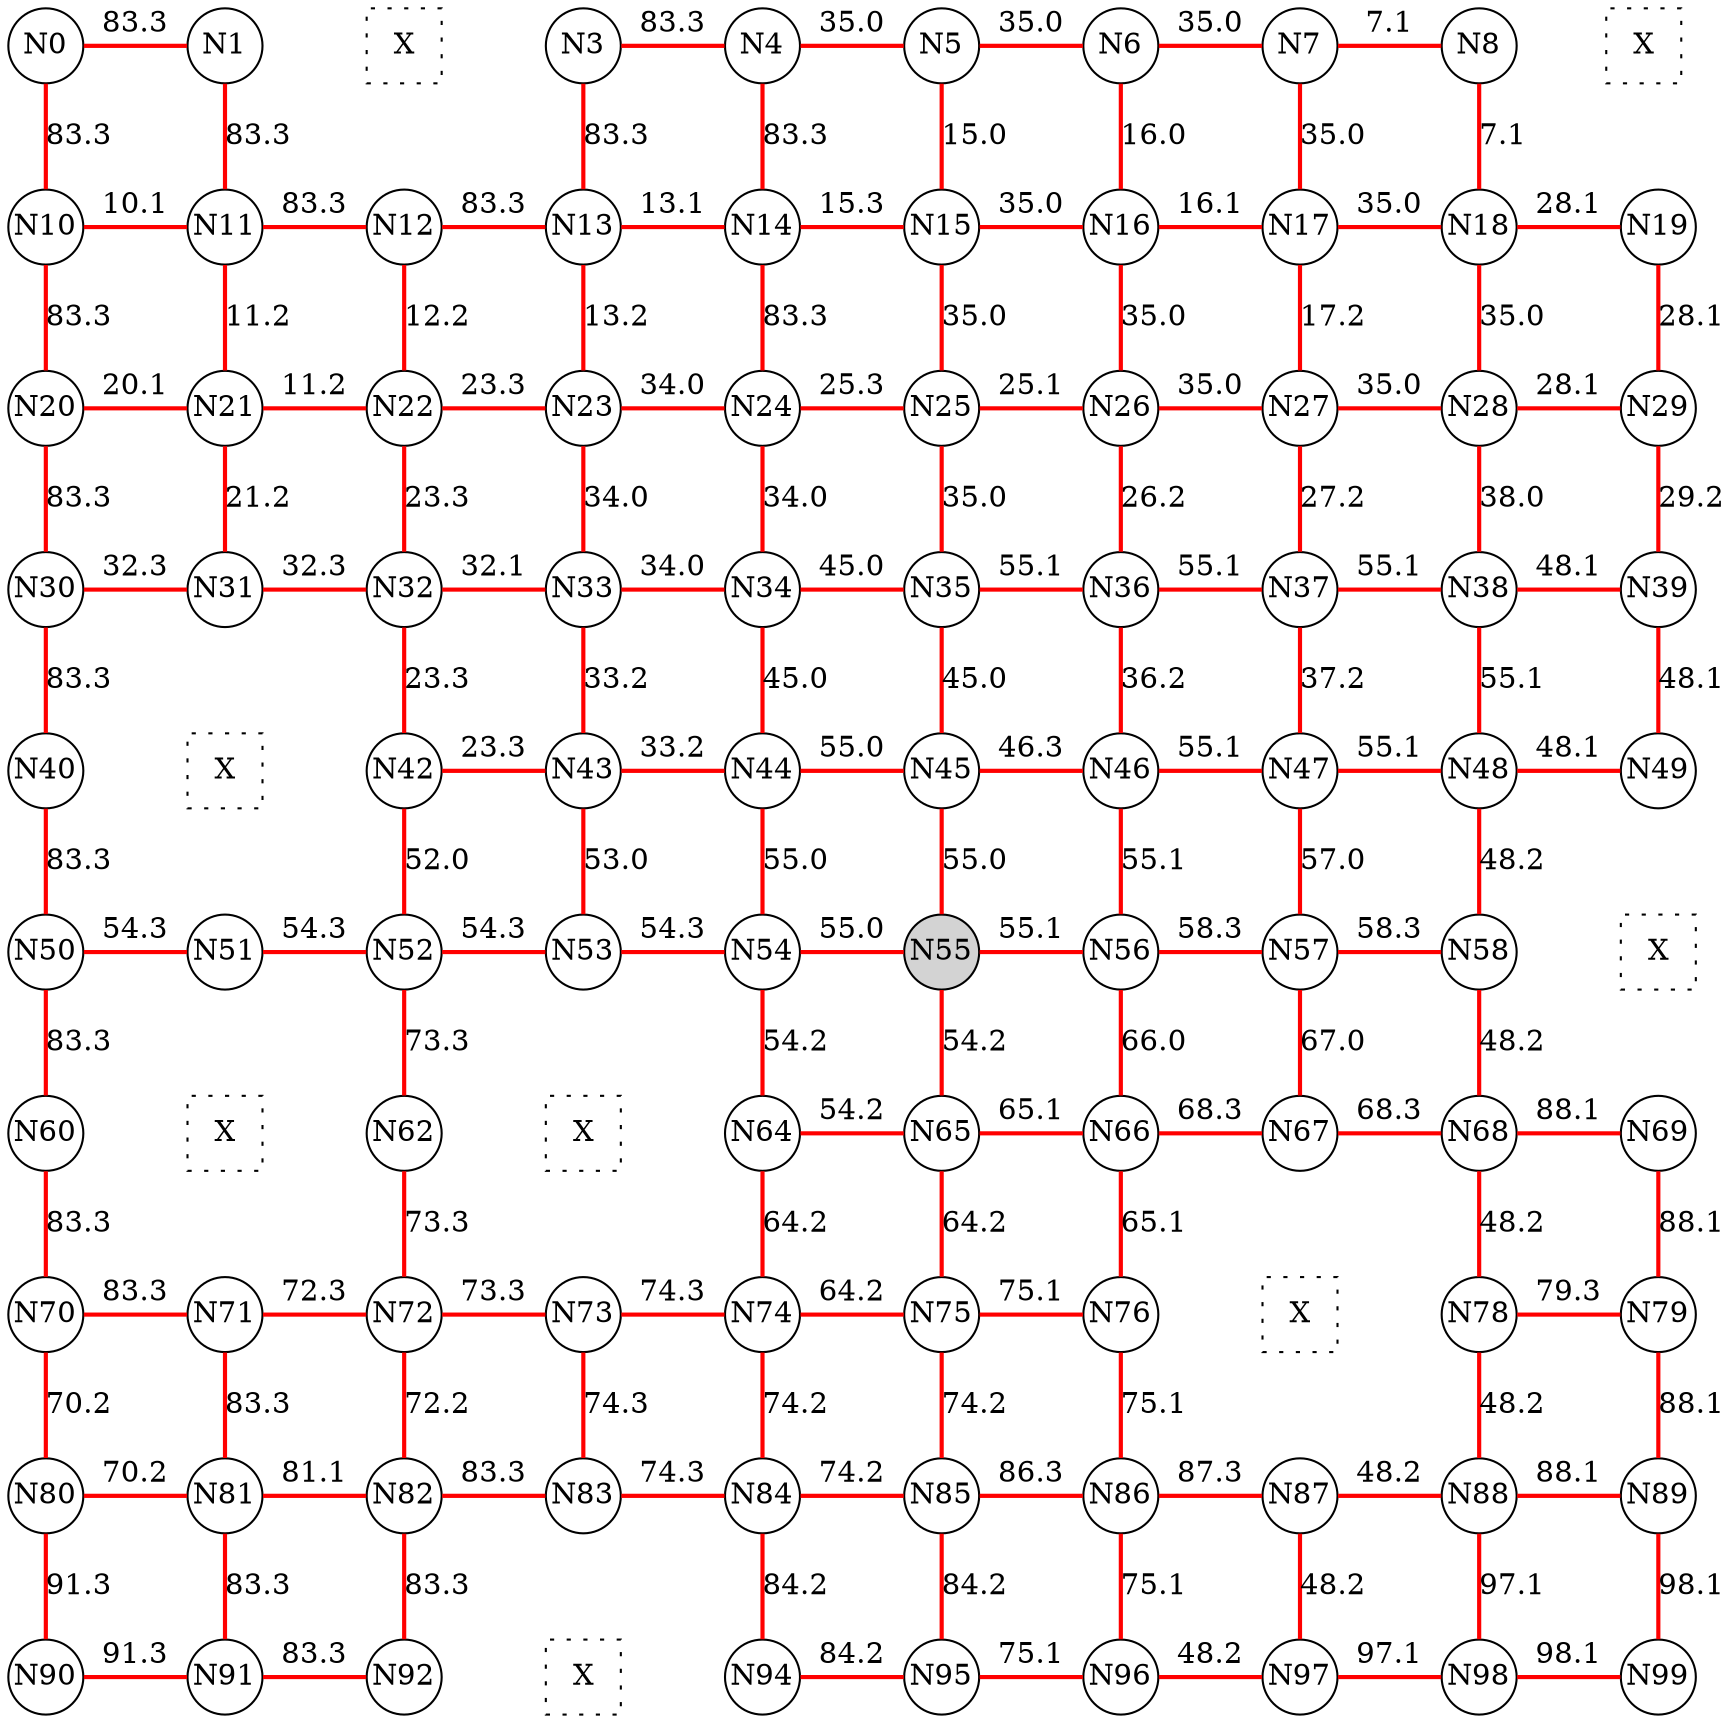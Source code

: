 
 digraph G { graph [layout=dot] 
 {rank=same; N0 [shape=circle, fixedsize=true]; N1 [shape=circle, fixedsize=true]; N2 [shape=square, style=dotted, fixedsize=true, label=X]; N3 [shape=circle, fixedsize=true]; N4 [shape=circle, fixedsize=true]; N5 [shape=circle, fixedsize=true]; N6 [shape=circle, fixedsize=true]; N7 [shape=circle, fixedsize=true]; N8 [shape=circle, fixedsize=true]; N9 [shape=square, style=dotted, fixedsize=true, label=X];  }
 {rank=same; N10 [shape=circle, fixedsize=true]; N11 [shape=circle, fixedsize=true]; N12 [shape=circle, fixedsize=true]; N13 [shape=circle, fixedsize=true]; N14 [shape=circle, fixedsize=true]; N15 [shape=circle, fixedsize=true]; N16 [shape=circle, fixedsize=true]; N17 [shape=circle, fixedsize=true]; N18 [shape=circle, fixedsize=true]; N19 [shape=circle, fixedsize=true];  }
 {rank=same; N20 [shape=circle, fixedsize=true]; N21 [shape=circle, fixedsize=true]; N22 [shape=circle, fixedsize=true]; N23 [shape=circle, fixedsize=true]; N24 [shape=circle, fixedsize=true]; N25 [shape=circle, fixedsize=true]; N26 [shape=circle, fixedsize=true]; N27 [shape=circle, fixedsize=true]; N28 [shape=circle, fixedsize=true]; N29 [shape=circle, fixedsize=true];  }
 {rank=same; N30 [shape=circle, fixedsize=true]; N31 [shape=circle, fixedsize=true]; N32 [shape=circle, fixedsize=true]; N33 [shape=circle, fixedsize=true]; N34 [shape=circle, fixedsize=true]; N35 [shape=circle, fixedsize=true]; N36 [shape=circle, fixedsize=true]; N37 [shape=circle, fixedsize=true]; N38 [shape=circle, fixedsize=true]; N39 [shape=circle, fixedsize=true];  }
 {rank=same; N40 [shape=circle, fixedsize=true]; N41 [shape=square, style=dotted, fixedsize=true, label=X]; N42 [shape=circle, fixedsize=true]; N43 [shape=circle, fixedsize=true]; N44 [shape=circle, fixedsize=true]; N45 [shape=circle, fixedsize=true]; N46 [shape=circle, fixedsize=true]; N47 [shape=circle, fixedsize=true]; N48 [shape=circle, fixedsize=true]; N49 [shape=circle, fixedsize=true];  }
 {rank=same; N50 [shape=circle, fixedsize=true]; N51 [shape=circle, fixedsize=true]; N52 [shape=circle, fixedsize=true]; N53 [shape=circle, fixedsize=true]; N54 [shape=circle, fixedsize=true]; N55 [shape=circle, style=filled, fixedsize=true]; N56 [shape=circle, fixedsize=true]; N57 [shape=circle, fixedsize=true]; N58 [shape=circle, fixedsize=true]; N59 [shape=square, style=dotted, fixedsize=true, label=X];  }
 {rank=same; N60 [shape=circle, fixedsize=true]; N61 [shape=square, style=dotted, fixedsize=true, label=X]; N62 [shape=circle, fixedsize=true]; N63 [shape=square, style=dotted, fixedsize=true, label=X]; N64 [shape=circle, fixedsize=true]; N65 [shape=circle, fixedsize=true]; N66 [shape=circle, fixedsize=true]; N67 [shape=circle, fixedsize=true]; N68 [shape=circle, fixedsize=true]; N69 [shape=circle, fixedsize=true];  }
 {rank=same; N70 [shape=circle, fixedsize=true]; N71 [shape=circle, fixedsize=true]; N72 [shape=circle, fixedsize=true]; N73 [shape=circle, fixedsize=true]; N74 [shape=circle, fixedsize=true]; N75 [shape=circle, fixedsize=true]; N76 [shape=circle, fixedsize=true]; N77 [shape=square, style=dotted, fixedsize=true, label=X]; N78 [shape=circle, fixedsize=true]; N79 [shape=circle, fixedsize=true];  }
 {rank=same; N80 [shape=circle, fixedsize=true]; N81 [shape=circle, fixedsize=true]; N82 [shape=circle, fixedsize=true]; N83 [shape=circle, fixedsize=true]; N84 [shape=circle, fixedsize=true]; N85 [shape=circle, fixedsize=true]; N86 [shape=circle, fixedsize=true]; N87 [shape=circle, fixedsize=true]; N88 [shape=circle, fixedsize=true]; N89 [shape=circle, fixedsize=true];  }
 {rank=same; N90 [shape=circle, fixedsize=true]; N91 [shape=circle, fixedsize=true]; N92 [shape=circle, fixedsize=true]; N93 [shape=square, style=dotted, fixedsize=true, label=X]; N94 [shape=circle, fixedsize=true]; N95 [shape=circle, fixedsize=true]; N96 [shape=circle, fixedsize=true]; N97 [shape=circle, fixedsize=true]; N98 [shape=circle, fixedsize=true]; N99 [shape=circle, fixedsize=true];  }
N0->N1 [dir=none, color=red, style=bold, label="83.3"]
N1->N2 [dir=none, style=invis, label=" "]
N2->N3 [dir=none, style=invis, label=" "]
N3->N4 [dir=none, color=red, style=bold, label="83.3"]
N4->N5 [dir=none, color=red, style=bold, label="35.0"]
N5->N6 [dir=none, color=red, style=bold, label="35.0"]
N6->N7 [dir=none, color=red, style=bold, label="35.0"]
N7->N8 [dir=none, color=red, style=bold, label="7.1"]
N8->N9 [dir=none, style=invis, label=" "]
N10->N11 [dir=none, color=red, style=bold, label="10.1"]
N11->N12 [dir=none, color=red, style=bold, label="83.3"]
N12->N13 [dir=none, color=red, style=bold, label="83.3"]
N13->N14 [dir=none, color=red, style=bold, label="13.1"]
N14->N15 [dir=none, color=red, style=bold, label="15.3"]
N15->N16 [dir=none, color=red, style=bold, label="35.0"]
N16->N17 [dir=none, color=red, style=bold, label="16.1"]
N17->N18 [dir=none, color=red, style=bold, label="35.0"]
N18->N19 [dir=none, color=red, style=bold, label="28.1"]
N20->N21 [dir=none, color=red, style=bold, label="20.1"]
N21->N22 [dir=none, color=red, style=bold, label="11.2"]
N22->N23 [dir=none, color=red, style=bold, label="23.3"]
N23->N24 [dir=none, color=red, style=bold, label="34.0"]
N24->N25 [dir=none, color=red, style=bold, label="25.3"]
N25->N26 [dir=none, color=red, style=bold, label="25.1"]
N26->N27 [dir=none, color=red, style=bold, label="35.0"]
N27->N28 [dir=none, color=red, style=bold, label="35.0"]
N28->N29 [dir=none, color=red, style=bold, label="28.1"]
N30->N31 [dir=none, color=red, style=bold, label="32.3"]
N31->N32 [dir=none, color=red, style=bold, label="32.3"]
N32->N33 [dir=none, color=red, style=bold, label="32.1"]
N33->N34 [dir=none, color=red, style=bold, label="34.0"]
N34->N35 [dir=none, color=red, style=bold, label="45.0"]
N35->N36 [dir=none, color=red, style=bold, label="55.1"]
N36->N37 [dir=none, color=red, style=bold, label="55.1"]
N37->N38 [dir=none, color=red, style=bold, label="55.1"]
N38->N39 [dir=none, color=red, style=bold, label="48.1"]
N40->N41 [dir=none, style=invis, label=" "]
N41->N42 [dir=none, style=invis, label=" "]
N42->N43 [dir=none, color=red, style=bold, label="23.3"]
N43->N44 [dir=none, color=red, style=bold, label="33.2"]
N44->N45 [dir=none, color=red, style=bold, label="55.0"]
N45->N46 [dir=none, color=red, style=bold, label="46.3"]
N46->N47 [dir=none, color=red, style=bold, label="55.1"]
N47->N48 [dir=none, color=red, style=bold, label="55.1"]
N48->N49 [dir=none, color=red, style=bold, label="48.1"]
N50->N51 [dir=none, color=red, style=bold, label="54.3"]
N51->N52 [dir=none, color=red, style=bold, label="54.3"]
N52->N53 [dir=none, color=red, style=bold, label="54.3"]
N53->N54 [dir=none, color=red, style=bold, label="54.3"]
N54->N55 [dir=none, color=red, style=bold, label="55.0"]
N55->N56 [dir=none, color=red, style=bold, label="55.1"]
N56->N57 [dir=none, color=red, style=bold, label="58.3"]
N57->N58 [dir=none, color=red, style=bold, label="58.3"]
N58->N59 [dir=none, style=invis, label=" "]
N60->N61 [dir=none, style=invis, label=" "]
N61->N62 [dir=none, style=invis, label=" "]
N62->N63 [dir=none, style=invis, label=" "]
N63->N64 [dir=none, style=invis, label=" "]
N64->N65 [dir=none, color=red, style=bold, label="54.2"]
N65->N66 [dir=none, color=red, style=bold, label="65.1"]
N66->N67 [dir=none, color=red, style=bold, label="68.3"]
N67->N68 [dir=none, color=red, style=bold, label="68.3"]
N68->N69 [dir=none, color=red, style=bold, label="88.1"]
N70->N71 [dir=none, color=red, style=bold, label="83.3"]
N71->N72 [dir=none, color=red, style=bold, label="72.3"]
N72->N73 [dir=none, color=red, style=bold, label="73.3"]
N73->N74 [dir=none, color=red, style=bold, label="74.3"]
N74->N75 [dir=none, color=red, style=bold, label="64.2"]
N75->N76 [dir=none, color=red, style=bold, label="75.1"]
N76->N77 [dir=none, style=invis, label=" "]
N77->N78 [dir=none, style=invis, label=" "]
N78->N79 [dir=none, color=red, style=bold, label="79.3"]
N80->N81 [dir=none, color=red, style=bold, label="70.2"]
N81->N82 [dir=none, color=red, style=bold, label="81.1"]
N82->N83 [dir=none, color=red, style=bold, label="83.3"]
N83->N84 [dir=none, color=red, style=bold, label="74.3"]
N84->N85 [dir=none, color=red, style=bold, label="74.2"]
N85->N86 [dir=none, color=red, style=bold, label="86.3"]
N86->N87 [dir=none, color=red, style=bold, label="87.3"]
N87->N88 [dir=none, color=red, style=bold, label="48.2"]
N88->N89 [dir=none, color=red, style=bold, label="88.1"]
N90->N91 [dir=none, color=red, style=bold, label="91.3"]
N91->N92 [dir=none, color=red, style=bold, label="83.3"]
N92->N93 [dir=none, style=invis, label=" "]
N93->N94 [dir=none, style=invis, label=" "]
N94->N95 [dir=none, color=red, style=bold, label="84.2"]
N95->N96 [dir=none, color=red, style=bold, label="75.1"]
N96->N97 [dir=none, color=red, style=bold, label="48.2"]
N97->N98 [dir=none, color=red, style=bold, label="97.1"]
N98->N99 [dir=none, color=red, style=bold, label="98.1"]
N0->N10 [dir=none, color=red, style=bold, label="83.3"]
N10->N20 [dir=none, color=red, style=bold, label="83.3"]
N20->N30 [dir=none, color=red, style=bold, label="83.3"]
N30->N40 [dir=none, color=red, style=bold, label="83.3"]
N40->N50 [dir=none, color=red, style=bold, label="83.3"]
N50->N60 [dir=none, color=red, style=bold, label="83.3"]
N60->N70 [dir=none, color=red, style=bold, label="83.3"]
N70->N80 [dir=none, color=red, style=bold, label="70.2"]
N80->N90 [dir=none, color=red, style=bold, label="91.3"]
N1->N11 [dir=none, color=red, style=bold, label="83.3"]
N11->N21 [dir=none, color=red, style=bold, label="11.2"]
N21->N31 [dir=none, color=red, style=bold, label="21.2"]
N31->N41 [dir=none, style=invis, label=" "]
N41->N51 [dir=none, style=invis, label=" "]
N51->N61 [dir=none, style=invis, label=" "]
N61->N71 [dir=none, style=invis, label=" "]
N71->N81 [dir=none, color=red, style=bold, label="83.3"]
N81->N91 [dir=none, color=red, style=bold, label="83.3"]
N2->N12 [dir=none, style=invis, label=" "]
N12->N22 [dir=none, color=red, style=bold, label="12.2"]
N22->N32 [dir=none, color=red, style=bold, label="23.3"]
N32->N42 [dir=none, color=red, style=bold, label="23.3"]
N42->N52 [dir=none, color=red, style=bold, label="52.0"]
N52->N62 [dir=none, color=red, style=bold, label="73.3"]
N62->N72 [dir=none, color=red, style=bold, label="73.3"]
N72->N82 [dir=none, color=red, style=bold, label="72.2"]
N82->N92 [dir=none, color=red, style=bold, label="83.3"]
N3->N13 [dir=none, color=red, style=bold, label="83.3"]
N13->N23 [dir=none, color=red, style=bold, label="13.2"]
N23->N33 [dir=none, color=red, style=bold, label="34.0"]
N33->N43 [dir=none, color=red, style=bold, label="33.2"]
N43->N53 [dir=none, color=red, style=bold, label="53.0"]
N53->N63 [dir=none, style=invis, label=" "]
N63->N73 [dir=none, style=invis, label=" "]
N73->N83 [dir=none, color=red, style=bold, label="74.3"]
N83->N93 [dir=none, style=invis, label=" "]
N4->N14 [dir=none, color=red, style=bold, label="83.3"]
N14->N24 [dir=none, color=red, style=bold, label="83.3"]
N24->N34 [dir=none, color=red, style=bold, label="34.0"]
N34->N44 [dir=none, color=red, style=bold, label="45.0"]
N44->N54 [dir=none, color=red, style=bold, label="55.0"]
N54->N64 [dir=none, color=red, style=bold, label="54.2"]
N64->N74 [dir=none, color=red, style=bold, label="64.2"]
N74->N84 [dir=none, color=red, style=bold, label="74.2"]
N84->N94 [dir=none, color=red, style=bold, label="84.2"]
N5->N15 [dir=none, color=red, style=bold, label="15.0"]
N15->N25 [dir=none, color=red, style=bold, label="35.0"]
N25->N35 [dir=none, color=red, style=bold, label="35.0"]
N35->N45 [dir=none, color=red, style=bold, label="45.0"]
N45->N55 [dir=none, color=red, style=bold, label="55.0"]
N55->N65 [dir=none, color=red, style=bold, label="54.2"]
N65->N75 [dir=none, color=red, style=bold, label="64.2"]
N75->N85 [dir=none, color=red, style=bold, label="74.2"]
N85->N95 [dir=none, color=red, style=bold, label="84.2"]
N6->N16 [dir=none, color=red, style=bold, label="16.0"]
N16->N26 [dir=none, color=red, style=bold, label="35.0"]
N26->N36 [dir=none, color=red, style=bold, label="26.2"]
N36->N46 [dir=none, color=red, style=bold, label="36.2"]
N46->N56 [dir=none, color=red, style=bold, label="55.1"]
N56->N66 [dir=none, color=red, style=bold, label="66.0"]
N66->N76 [dir=none, color=red, style=bold, label="65.1"]
N76->N86 [dir=none, color=red, style=bold, label="75.1"]
N86->N96 [dir=none, color=red, style=bold, label="75.1"]
N7->N17 [dir=none, color=red, style=bold, label="35.0"]
N17->N27 [dir=none, color=red, style=bold, label="17.2"]
N27->N37 [dir=none, color=red, style=bold, label="27.2"]
N37->N47 [dir=none, color=red, style=bold, label="37.2"]
N47->N57 [dir=none, color=red, style=bold, label="57.0"]
N57->N67 [dir=none, color=red, style=bold, label="67.0"]
N67->N77 [dir=none, style=invis, label=" "]
N77->N87 [dir=none, style=invis, label=" "]
N87->N97 [dir=none, color=red, style=bold, label="48.2"]
N8->N18 [dir=none, color=red, style=bold, label="7.1"]
N18->N28 [dir=none, color=red, style=bold, label="35.0"]
N28->N38 [dir=none, color=red, style=bold, label="38.0"]
N38->N48 [dir=none, color=red, style=bold, label="55.1"]
N48->N58 [dir=none, color=red, style=bold, label="48.2"]
N58->N68 [dir=none, color=red, style=bold, label="48.2"]
N68->N78 [dir=none, color=red, style=bold, label="48.2"]
N78->N88 [dir=none, color=red, style=bold, label="48.2"]
N88->N98 [dir=none, color=red, style=bold, label="97.1"]
N9->N19 [dir=none, style=invis, label=" "]
N19->N29 [dir=none, color=red, style=bold, label="28.1"]
N29->N39 [dir=none, color=red, style=bold, label="29.2"]
N39->N49 [dir=none, color=red, style=bold, label="48.1"]
N49->N59 [dir=none, style=invis, label=" "]
N59->N69 [dir=none, style=invis, label=" "]
N69->N79 [dir=none, color=red, style=bold, label="88.1"]
N79->N89 [dir=none, color=red, style=bold, label="88.1"]
N89->N99 [dir=none, color=red, style=bold, label="98.1"]
 }
